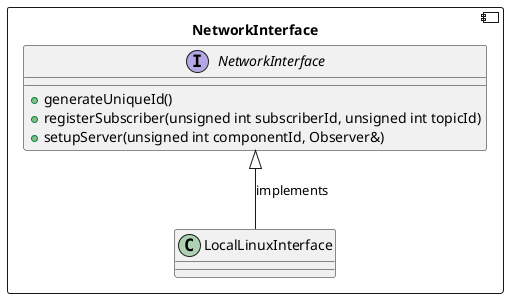 @startuml

component "NetworkInterface" as NI {

  interface "NetworkInterface" as NII {
    + generateUniqueId()
    + registerSubscriber(unsigned int subscriberId, unsigned int topicId)
    + setupServer(unsigned int componentId, Observer&)
  }

  class "LocalLinuxInterface" as LLI {

  }

}

LLI -u-|> NII : "implements"



@enduml

`
